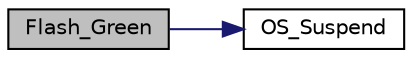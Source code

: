 digraph "Flash_Green"
{
 // LATEX_PDF_SIZE
  edge [fontname="Helvetica",fontsize="10",labelfontname="Helvetica",labelfontsize="10"];
  node [fontname="Helvetica",fontsize="10",shape=record];
  rankdir="LR";
  Node1 [label="Flash_Green",height=0.2,width=0.4,color="black", fillcolor="grey75", style="filled", fontcolor="black",tooltip="Blink Green LED."];
  Node1 -> Node2 [color="midnightblue",fontsize="10",style="solid",fontname="Helvetica"];
  Node2 [label="OS_Suspend",height=0.2,width=0.4,color="black", fillcolor="white", style="filled",URL="$_o_s_8c.html#a4e71587568a2a48931a35615cad1b5db",tooltip="This function suspends current thread by forcing context switch call."];
}
